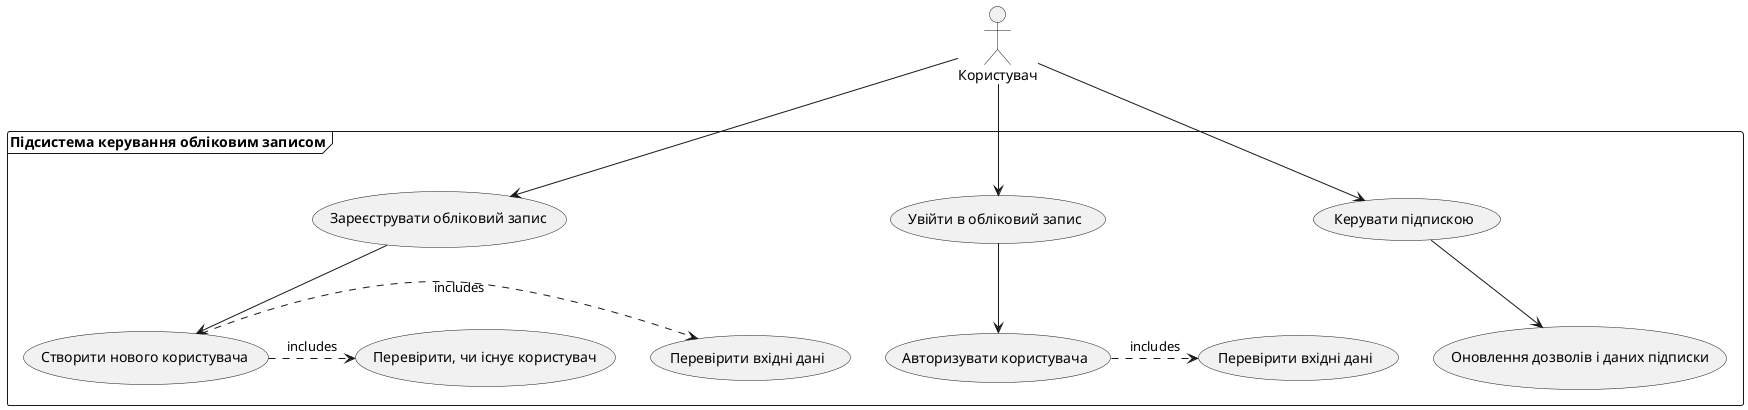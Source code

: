 @startuml
actor "Користувач" as User

frame "Підсистема керування обліковим записом" {
    usecase "Зареєструвати обліковий запис" as UC1
    usecase "Увійти в обліковий запис" as UC2
    usecase "Керувати підпискою" as UC3

    usecase "Створити нового користувача" as UC4
    usecase "Перевірити, чи існує користувач" as UC41
    usecase "Перевірити вхідні дані" as UC42
    usecase "Авторизувати користувача" as UC5
    usecase "Перевірити вхідні дані" as UC51
    usecase "Оновлення дозволів і даних підписки" as UC6

    User --> UC1
    User --> UC2
    User --> UC3

    UC1 --> UC4
    UC4 .> UC41 : includes
    UC4 .> UC42 : includes

    UC2 --> UC5
    UC5 .> UC51 : includes

    UC3 --> UC6
}
@enduml
